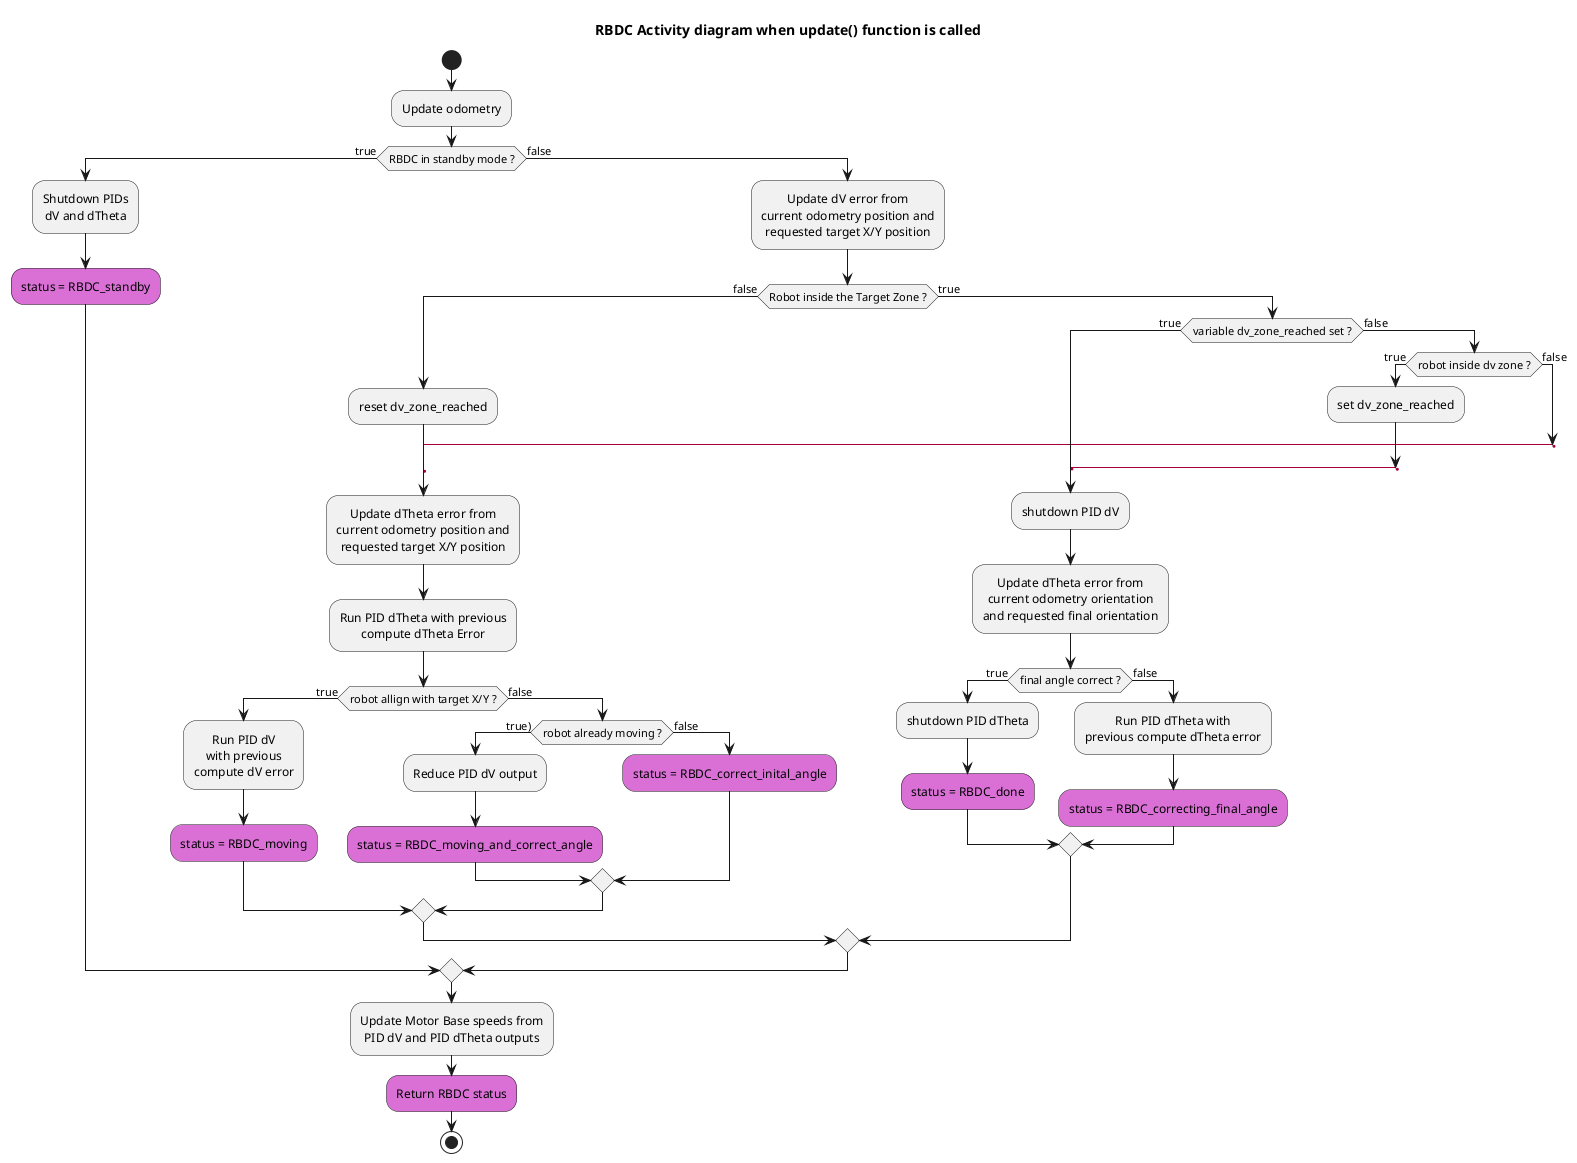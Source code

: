 @startuml
'https://plantuml.com/activity-diagram-beta
skinparam defaultTextAlignment center

title RBDC Activity diagram when update() function is called

start
:Update odometry;

if (RBDC in standby mode ?) then (true)
    :Shutdown PIDs
    dV and dTheta;
    #Orchid:status = RBDC_standby;

else (false)
    :Update dV error from
    current odometry position and
    requested target X/Y position;

    if (Robot inside the Target Zone ?) then (false)

        label sp_lab
        label sp_lab
        :reset dv_zone_reached;
        label sp_lab
        label update_dv_dtheta

        :Update dTheta error from
        current odometry position and
        requested target X/Y position;
        :Run PID dTheta with previous
        compute dTheta Error;

        if (robot allign with target X/Y ?) then (true)
            :Run PID dV
            with previous
            compute dV error;
            #Orchid:status = RBDC_moving;
        else (false)

            if(robot already moving ?) then (true))
                :Reduce PID dV output;
                #Orchid:status = RBDC_moving_and_correct_angle;
            else (false)
                #Orchid:status = RBDC_correct_inital_angle;
            endif

        endif


    else (true)

            if (variable dv_zone_reached set ?) then (true)
                label sp_lab
                label sp_lab
                label sp_lab
                label sp_lab
                label into_dv_zone
                :shutdown PID dV;
                :Update dTheta error from
                current odometry orientation
                and requested final orientation;

                if(final angle correct ?) then (true)
                    :shutdown PID dTheta;
                    #Orchid:status = RBDC_done;

                else (false)
                    :Run PID dTheta with
                    previous compute dTheta error;
                    #Orchid:status = RBDC_correcting_final_angle;
                endif

            else (false)
                if (robot inside dv zone ?) then (true)
                    :set dv_zone_reached;
                    label sp_lab
                    goto into_dv_zone
                else (false)
                   label sp_lab
                   label sp_lab
                   goto update_dv_dtheta
                endif

            endif



    endif

endif

:Update Motor Base speeds from
PID dV and PID dTheta outputs;

#Orchid:Return RBDC status;

stop

@enduml
